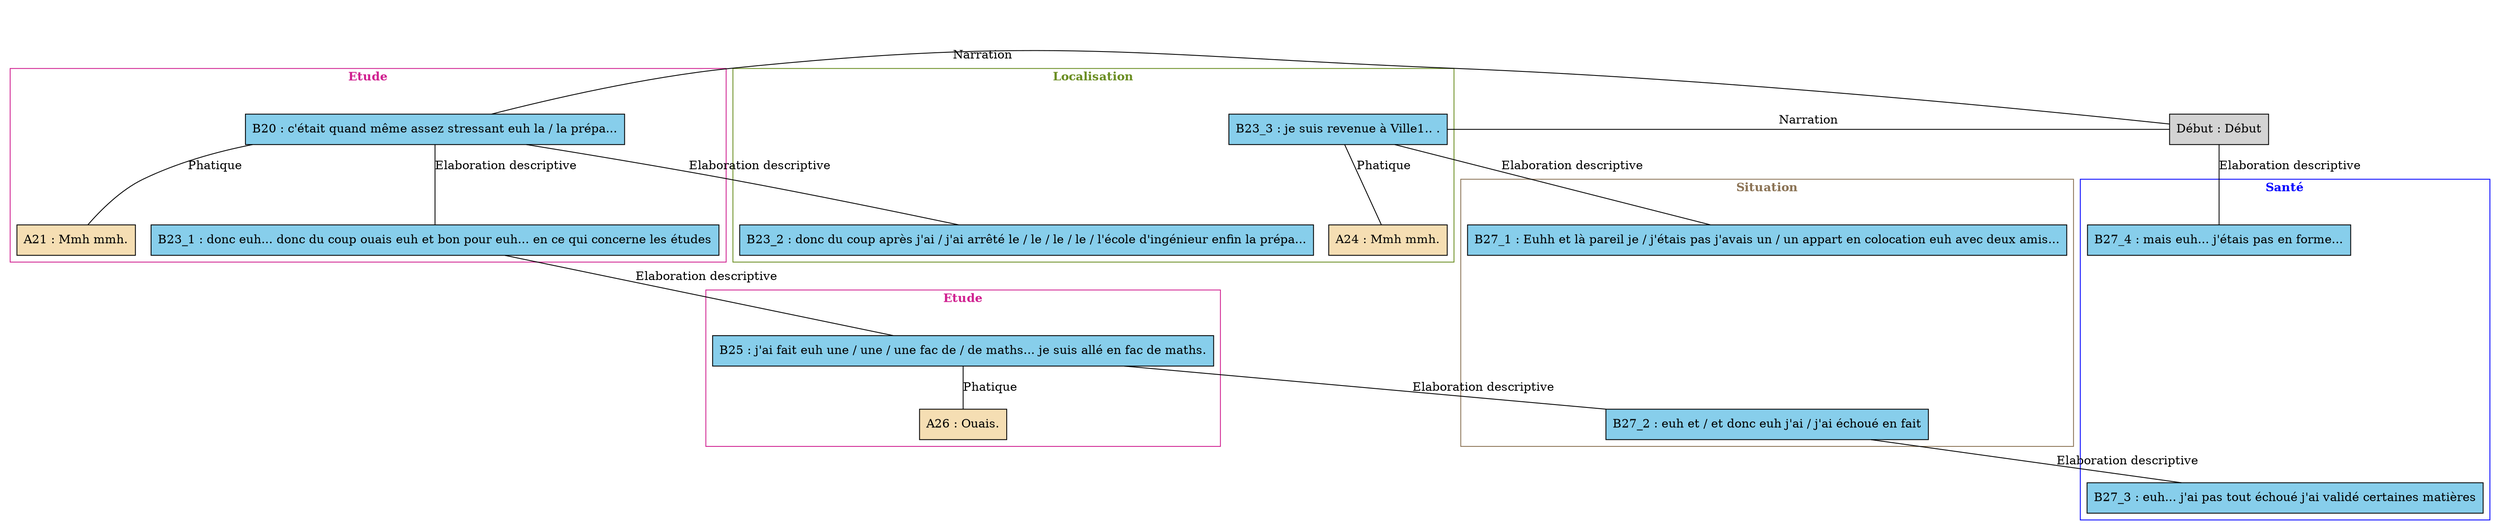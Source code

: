 digraph "Nord_-_A08" {
	node [shape=box style=filled]
	newrank=true
	zero [style=invis]
	"Début" [label="Début : Début"]
	B20 [label="B20 : c'était quand même assez stressant euh la / la prépa..." fillcolor=skyblue]
	A21 [label="A21 : Mmh mmh." fillcolor=wheat]
	B23_1 [label="B23_1 : donc euh... donc du coup ouais euh et bon pour euh... en ce qui concerne les études" fillcolor=skyblue]
	B23_2 [label="B23_2 : donc du coup après j'ai / j'ai arrêté le / le / le / le / l'école d'ingénieur enfin la prépa..." fillcolor=skyblue]
	B23_3 [label="B23_3 : je suis revenue à Ville1.. ." fillcolor=skyblue]
	A24 [label="A24 : Mmh mmh." fillcolor=wheat]
	B25 [label="B25 : j'ai fait euh une / une / une fac de / de maths... je suis allé en fac de maths." fillcolor=skyblue]
	A26 [label="A26 : Ouais." fillcolor=wheat]
	B27_1 [label="B27_1 : Euhh et là pareil je / j'étais pas j'avais un / un appart en colocation euh avec deux amis..." fillcolor=skyblue]
	B27_2 [label="B27_2 : euh et / et donc euh j'ai / j'ai échoué en fait" fillcolor=skyblue]
	B27_3 [label="B27_3 : euh... j'ai pas tout échoué j'ai validé certaines matières" fillcolor=skyblue]
	B27_4 [label="B27_4 : mais euh... j'étais pas en forme..." fillcolor=skyblue]
	zero -> "Début" [label="" style=invis]
	zero -> B20 [style=invis weight=1]
	"Début" -> B20 [label=Narration constraint=false dir=none]
	B20 -> A21 [label=Phatique dir=none weight=2]
	B23_3 -> A24 [label=Phatique dir=none weight=2]
	B23_1 -> B25 [label="Elaboration descriptive" dir=none weight=2]
	B20 -> B23_2 [label="Elaboration descriptive" dir=none weight=2]
	zero -> B23_3 [style=invis weight=1]
	"Début" -> B23_3 [label=Narration constraint=false dir=none]
	B25 -> A26 [label=Phatique dir=none weight=2]
	B23_3 -> B27_1 [label="Elaboration descriptive" dir=none weight=2]
	B25 -> B27_2 [label="Elaboration descriptive" dir=none weight=2]
	B27_2 -> B27_3 [label="Elaboration descriptive" dir=none weight=2]
	"Début" -> B27_4 [label="Elaboration descriptive" dir=none weight=2]
	B20 -> B23_1 [label="Elaboration descriptive" dir=none weight=2]
	subgraph cluster_0 {
		label=<<B>Etude</B>>
		color=violetred
		fontcolor=violetred
		B20
		A21
		B23_1
	}
	subgraph cluster_1 {
		label=<<B>Localisation</B>>
		color=olivedrab
		fontcolor=olivedrab
		B23_2
		B23_3
		A24
	}
	subgraph cluster_2 {
		label=<<B>Etude</B>>
		color=violetred
		fontcolor=violetred
		B25
		A26
	}
	subgraph cluster_3 {
		label=<<B>Situation</B>>
		color=burlywood4
		fontcolor=burlywood4
		B27_1
		B27_2
	}
	subgraph cluster_4 {
		label=<<B>Santé</B>>
		color=blue
		fontcolor=blue
		B27_3
		B27_4
	}
}
